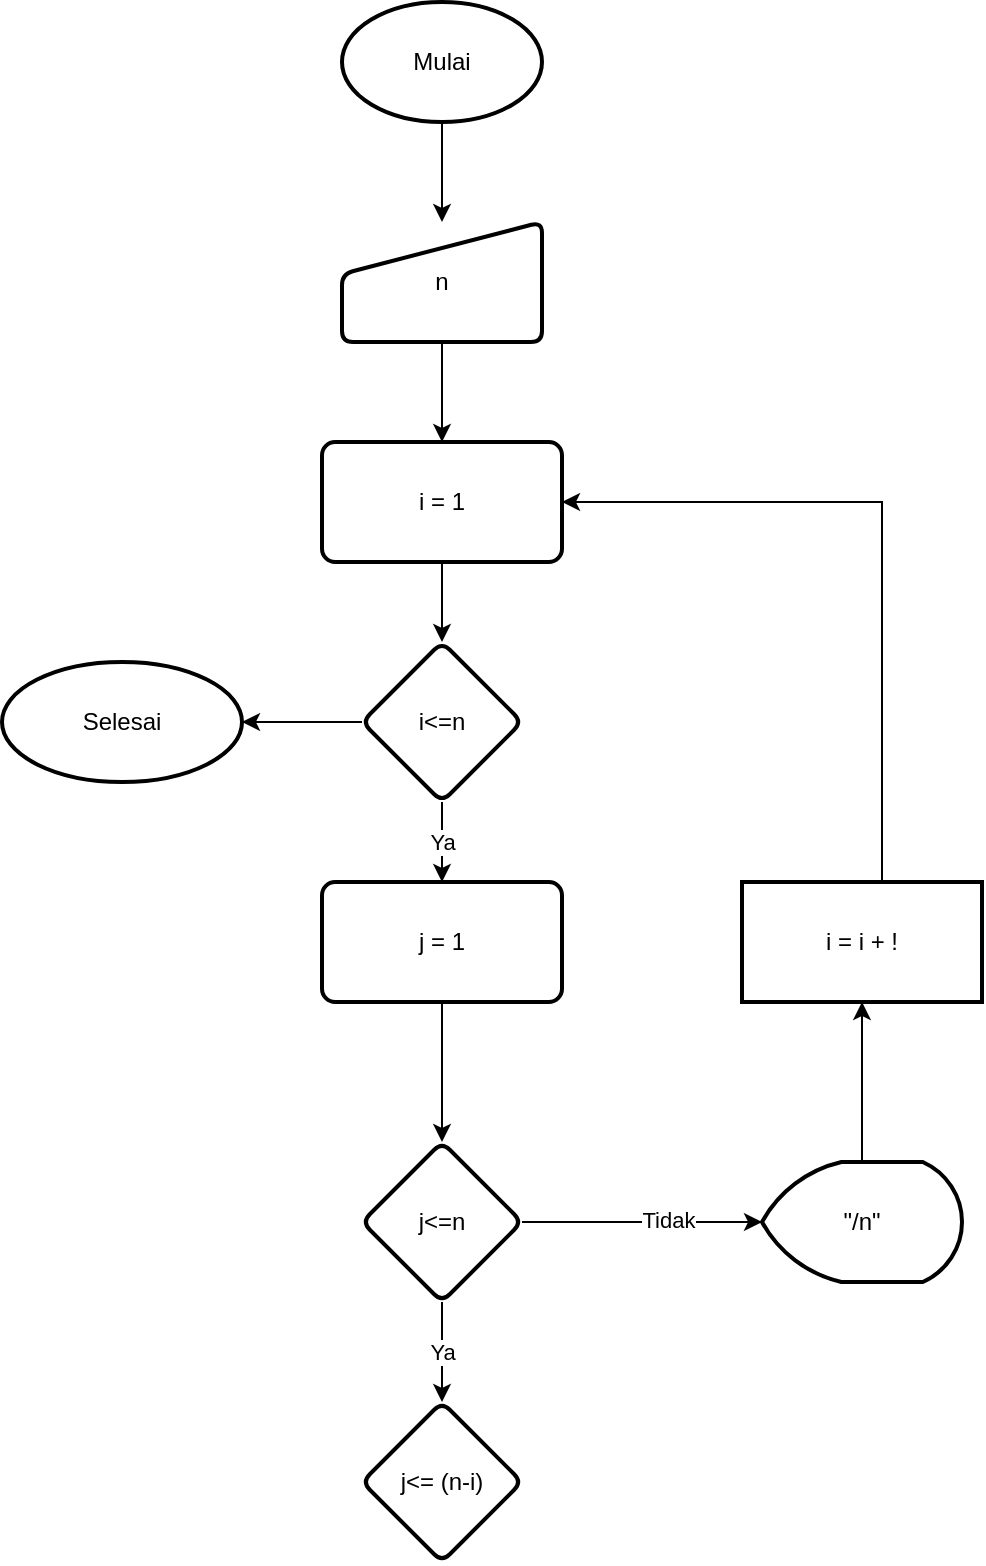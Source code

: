 <mxfile version="20.3.3" type="github">
  <diagram id="zz8AD7n4Us87DvyzbMYV" name="Page-1">
    <mxGraphModel dx="541" dy="922" grid="1" gridSize="10" guides="1" tooltips="1" connect="1" arrows="1" fold="1" page="1" pageScale="1" pageWidth="850" pageHeight="1100" math="0" shadow="0">
      <root>
        <mxCell id="0" />
        <mxCell id="1" parent="0" />
        <mxCell id="B3I2gOCp1xeaCYdoYfpX-3" value="" style="edgeStyle=orthogonalEdgeStyle;rounded=0;orthogonalLoop=1;jettySize=auto;html=1;" edge="1" parent="1" source="B3I2gOCp1xeaCYdoYfpX-1" target="B3I2gOCp1xeaCYdoYfpX-2">
          <mxGeometry relative="1" as="geometry" />
        </mxCell>
        <mxCell id="B3I2gOCp1xeaCYdoYfpX-1" value="Mulai" style="strokeWidth=2;html=1;shape=mxgraph.flowchart.start_1;whiteSpace=wrap;" vertex="1" parent="1">
          <mxGeometry x="290" y="70" width="100" height="60" as="geometry" />
        </mxCell>
        <mxCell id="B3I2gOCp1xeaCYdoYfpX-5" value="" style="edgeStyle=orthogonalEdgeStyle;rounded=0;orthogonalLoop=1;jettySize=auto;html=1;" edge="1" parent="1" source="B3I2gOCp1xeaCYdoYfpX-2" target="B3I2gOCp1xeaCYdoYfpX-4">
          <mxGeometry relative="1" as="geometry" />
        </mxCell>
        <mxCell id="B3I2gOCp1xeaCYdoYfpX-2" value="n" style="html=1;strokeWidth=2;shape=manualInput;whiteSpace=wrap;rounded=1;size=26;arcSize=11;" vertex="1" parent="1">
          <mxGeometry x="290" y="180" width="100" height="60" as="geometry" />
        </mxCell>
        <mxCell id="B3I2gOCp1xeaCYdoYfpX-7" value="" style="edgeStyle=orthogonalEdgeStyle;rounded=0;orthogonalLoop=1;jettySize=auto;html=1;" edge="1" parent="1" source="B3I2gOCp1xeaCYdoYfpX-4" target="B3I2gOCp1xeaCYdoYfpX-6">
          <mxGeometry relative="1" as="geometry" />
        </mxCell>
        <mxCell id="B3I2gOCp1xeaCYdoYfpX-4" value="i = 1" style="whiteSpace=wrap;html=1;strokeWidth=2;rounded=1;arcSize=11;" vertex="1" parent="1">
          <mxGeometry x="280" y="290" width="120" height="60" as="geometry" />
        </mxCell>
        <mxCell id="B3I2gOCp1xeaCYdoYfpX-9" value="" style="edgeStyle=orthogonalEdgeStyle;rounded=0;orthogonalLoop=1;jettySize=auto;html=1;" edge="1" parent="1" source="B3I2gOCp1xeaCYdoYfpX-6" target="B3I2gOCp1xeaCYdoYfpX-8">
          <mxGeometry relative="1" as="geometry" />
        </mxCell>
        <mxCell id="B3I2gOCp1xeaCYdoYfpX-11" value="Ya" style="edgeStyle=orthogonalEdgeStyle;rounded=0;orthogonalLoop=1;jettySize=auto;html=1;" edge="1" parent="1" source="B3I2gOCp1xeaCYdoYfpX-6" target="B3I2gOCp1xeaCYdoYfpX-10">
          <mxGeometry relative="1" as="geometry" />
        </mxCell>
        <mxCell id="B3I2gOCp1xeaCYdoYfpX-6" value="i&amp;lt;=n" style="rhombus;whiteSpace=wrap;html=1;strokeWidth=2;rounded=1;arcSize=11;" vertex="1" parent="1">
          <mxGeometry x="300" y="390" width="80" height="80" as="geometry" />
        </mxCell>
        <mxCell id="B3I2gOCp1xeaCYdoYfpX-8" value="Selesai" style="ellipse;whiteSpace=wrap;html=1;strokeWidth=2;rounded=1;arcSize=11;" vertex="1" parent="1">
          <mxGeometry x="120" y="400" width="120" height="60" as="geometry" />
        </mxCell>
        <mxCell id="B3I2gOCp1xeaCYdoYfpX-13" value="" style="edgeStyle=orthogonalEdgeStyle;rounded=0;orthogonalLoop=1;jettySize=auto;html=1;" edge="1" parent="1" source="B3I2gOCp1xeaCYdoYfpX-10" target="B3I2gOCp1xeaCYdoYfpX-12">
          <mxGeometry relative="1" as="geometry" />
        </mxCell>
        <mxCell id="B3I2gOCp1xeaCYdoYfpX-10" value="j = 1" style="rounded=1;whiteSpace=wrap;html=1;strokeWidth=2;arcSize=11;" vertex="1" parent="1">
          <mxGeometry x="280" y="510" width="120" height="60" as="geometry" />
        </mxCell>
        <mxCell id="B3I2gOCp1xeaCYdoYfpX-18" style="edgeStyle=orthogonalEdgeStyle;rounded=0;orthogonalLoop=1;jettySize=auto;html=1;exitX=1;exitY=0.5;exitDx=0;exitDy=0;entryX=0;entryY=0.5;entryDx=0;entryDy=0;entryPerimeter=0;" edge="1" parent="1" source="B3I2gOCp1xeaCYdoYfpX-12" target="B3I2gOCp1xeaCYdoYfpX-14">
          <mxGeometry relative="1" as="geometry" />
        </mxCell>
        <mxCell id="B3I2gOCp1xeaCYdoYfpX-19" value="Tidak" style="edgeLabel;html=1;align=center;verticalAlign=middle;resizable=0;points=[];" vertex="1" connectable="0" parent="B3I2gOCp1xeaCYdoYfpX-18">
          <mxGeometry x="0.219" y="1" relative="1" as="geometry">
            <mxPoint as="offset" />
          </mxGeometry>
        </mxCell>
        <mxCell id="B3I2gOCp1xeaCYdoYfpX-21" value="Ya" style="edgeStyle=orthogonalEdgeStyle;rounded=0;orthogonalLoop=1;jettySize=auto;html=1;" edge="1" parent="1" source="B3I2gOCp1xeaCYdoYfpX-12" target="B3I2gOCp1xeaCYdoYfpX-20">
          <mxGeometry relative="1" as="geometry" />
        </mxCell>
        <mxCell id="B3I2gOCp1xeaCYdoYfpX-12" value="j&amp;lt;=n" style="rhombus;whiteSpace=wrap;html=1;rounded=1;strokeWidth=2;arcSize=11;" vertex="1" parent="1">
          <mxGeometry x="300" y="640" width="80" height="80" as="geometry" />
        </mxCell>
        <mxCell id="B3I2gOCp1xeaCYdoYfpX-16" value="" style="edgeStyle=orthogonalEdgeStyle;rounded=0;orthogonalLoop=1;jettySize=auto;html=1;" edge="1" parent="1" source="B3I2gOCp1xeaCYdoYfpX-14" target="B3I2gOCp1xeaCYdoYfpX-15">
          <mxGeometry relative="1" as="geometry" />
        </mxCell>
        <mxCell id="B3I2gOCp1xeaCYdoYfpX-14" value="&quot;/n&quot;" style="strokeWidth=2;html=1;shape=mxgraph.flowchart.display;whiteSpace=wrap;" vertex="1" parent="1">
          <mxGeometry x="500" y="650" width="100" height="60" as="geometry" />
        </mxCell>
        <mxCell id="B3I2gOCp1xeaCYdoYfpX-17" style="edgeStyle=orthogonalEdgeStyle;rounded=0;orthogonalLoop=1;jettySize=auto;html=1;entryX=1;entryY=0.5;entryDx=0;entryDy=0;" edge="1" parent="1" source="B3I2gOCp1xeaCYdoYfpX-15" target="B3I2gOCp1xeaCYdoYfpX-4">
          <mxGeometry relative="1" as="geometry">
            <Array as="points">
              <mxPoint x="560" y="320" />
            </Array>
          </mxGeometry>
        </mxCell>
        <mxCell id="B3I2gOCp1xeaCYdoYfpX-15" value="i = i + !" style="whiteSpace=wrap;html=1;strokeWidth=2;" vertex="1" parent="1">
          <mxGeometry x="490" y="510" width="120" height="60" as="geometry" />
        </mxCell>
        <mxCell id="B3I2gOCp1xeaCYdoYfpX-20" value="j&amp;lt;= (n-i)" style="rhombus;whiteSpace=wrap;html=1;rounded=1;strokeWidth=2;arcSize=11;" vertex="1" parent="1">
          <mxGeometry x="300" y="770" width="80" height="80" as="geometry" />
        </mxCell>
      </root>
    </mxGraphModel>
  </diagram>
</mxfile>
